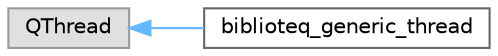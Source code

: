 digraph "Graphical Class Hierarchy"
{
 // LATEX_PDF_SIZE
  bgcolor="transparent";
  edge [fontname=Helvetica,fontsize=10,labelfontname=Helvetica,labelfontsize=10];
  node [fontname=Helvetica,fontsize=10,shape=box,height=0.2,width=0.4];
  rankdir="LR";
  Node0 [id="Node000000",label="QThread",height=0.2,width=0.4,color="grey60", fillcolor="#E0E0E0", style="filled",tooltip=" "];
  Node0 -> Node1 [id="edge52_Node000000_Node000001",dir="back",color="steelblue1",style="solid",tooltip=" "];
  Node1 [id="Node000001",label="biblioteq_generic_thread",height=0.2,width=0.4,color="grey40", fillcolor="white", style="filled",URL="$classbiblioteq__generic__thread.html",tooltip=" "];
}
